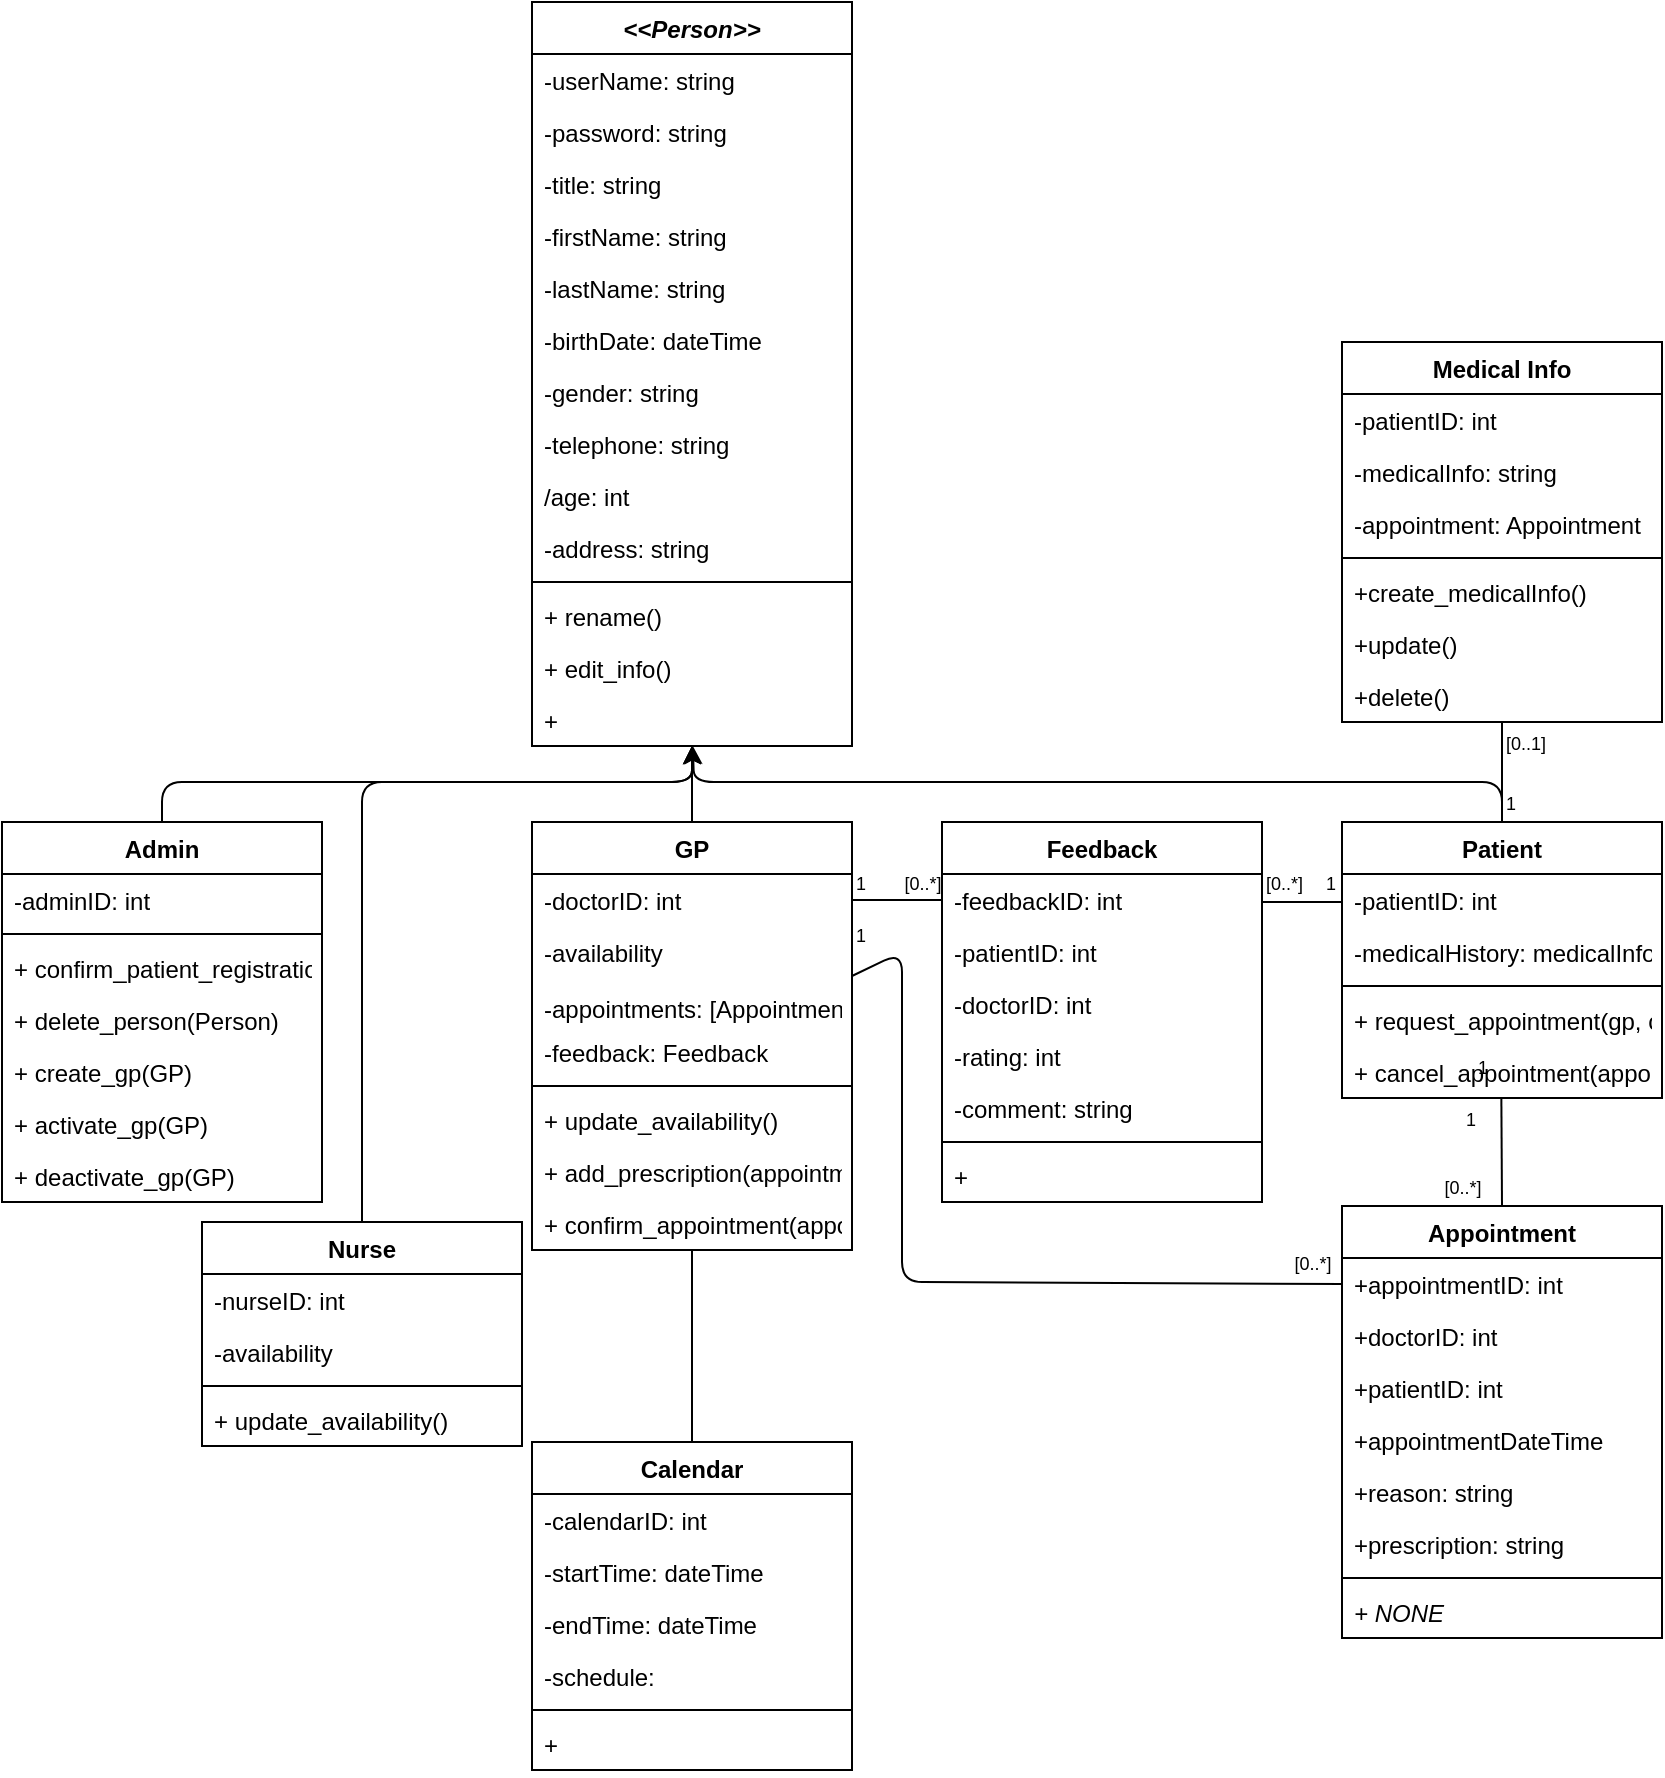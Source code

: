<mxfile version="13.10.0" type="github">
  <diagram id="R2lEEEUBdFMjLlhIrx00" name="Page-1">
    <mxGraphModel dx="603" dy="447" grid="1" gridSize="10" guides="1" tooltips="1" connect="1" arrows="1" fold="1" page="1" pageScale="1" pageWidth="850" pageHeight="1100" math="0" shadow="0" extFonts="Permanent Marker^https://fonts.googleapis.com/css?family=Permanent+Marker">
      <root>
        <mxCell id="0" />
        <mxCell id="1" parent="0" />
        <mxCell id="ISO1HyLjYhswVXc-tyXL-13" value="&lt;&lt;Person&gt;&gt;" style="swimlane;fontStyle=3;align=center;verticalAlign=top;childLayout=stackLayout;horizontal=1;startSize=26;horizontalStack=0;resizeParent=1;resizeParentMax=0;resizeLast=0;collapsible=1;marginBottom=0;" parent="1" vertex="1">
          <mxGeometry x="275" y="40" width="160" height="372" as="geometry" />
        </mxCell>
        <mxCell id="ISO1HyLjYhswVXc-tyXL-14" value="-userName: string" style="text;strokeColor=none;fillColor=none;align=left;verticalAlign=top;spacingLeft=4;spacingRight=4;overflow=hidden;rotatable=0;points=[[0,0.5],[1,0.5]];portConstraint=eastwest;" parent="ISO1HyLjYhswVXc-tyXL-13" vertex="1">
          <mxGeometry y="26" width="160" height="26" as="geometry" />
        </mxCell>
        <mxCell id="ISO1HyLjYhswVXc-tyXL-17" value="-password: string" style="text;strokeColor=none;fillColor=none;align=left;verticalAlign=top;spacingLeft=4;spacingRight=4;overflow=hidden;rotatable=0;points=[[0,0.5],[1,0.5]];portConstraint=eastwest;" parent="ISO1HyLjYhswVXc-tyXL-13" vertex="1">
          <mxGeometry y="52" width="160" height="26" as="geometry" />
        </mxCell>
        <mxCell id="ISO1HyLjYhswVXc-tyXL-18" value="-title: string" style="text;strokeColor=none;fillColor=none;align=left;verticalAlign=top;spacingLeft=4;spacingRight=4;overflow=hidden;rotatable=0;points=[[0,0.5],[1,0.5]];portConstraint=eastwest;" parent="ISO1HyLjYhswVXc-tyXL-13" vertex="1">
          <mxGeometry y="78" width="160" height="26" as="geometry" />
        </mxCell>
        <mxCell id="ISO1HyLjYhswVXc-tyXL-19" value="-firstName: string" style="text;strokeColor=none;fillColor=none;align=left;verticalAlign=top;spacingLeft=4;spacingRight=4;overflow=hidden;rotatable=0;points=[[0,0.5],[1,0.5]];portConstraint=eastwest;" parent="ISO1HyLjYhswVXc-tyXL-13" vertex="1">
          <mxGeometry y="104" width="160" height="26" as="geometry" />
        </mxCell>
        <mxCell id="ISO1HyLjYhswVXc-tyXL-20" value="-lastName: string" style="text;strokeColor=none;fillColor=none;align=left;verticalAlign=top;spacingLeft=4;spacingRight=4;overflow=hidden;rotatable=0;points=[[0,0.5],[1,0.5]];portConstraint=eastwest;" parent="ISO1HyLjYhswVXc-tyXL-13" vertex="1">
          <mxGeometry y="130" width="160" height="26" as="geometry" />
        </mxCell>
        <mxCell id="ISO1HyLjYhswVXc-tyXL-21" value="-birthDate: dateTime" style="text;strokeColor=none;fillColor=none;align=left;verticalAlign=top;spacingLeft=4;spacingRight=4;overflow=hidden;rotatable=0;points=[[0,0.5],[1,0.5]];portConstraint=eastwest;" parent="ISO1HyLjYhswVXc-tyXL-13" vertex="1">
          <mxGeometry y="156" width="160" height="26" as="geometry" />
        </mxCell>
        <mxCell id="ISO1HyLjYhswVXc-tyXL-22" value="-gender: string" style="text;strokeColor=none;fillColor=none;align=left;verticalAlign=top;spacingLeft=4;spacingRight=4;overflow=hidden;rotatable=0;points=[[0,0.5],[1,0.5]];portConstraint=eastwest;" parent="ISO1HyLjYhswVXc-tyXL-13" vertex="1">
          <mxGeometry y="182" width="160" height="26" as="geometry" />
        </mxCell>
        <mxCell id="ISO1HyLjYhswVXc-tyXL-23" value="-telephone: string" style="text;strokeColor=none;fillColor=none;align=left;verticalAlign=top;spacingLeft=4;spacingRight=4;overflow=hidden;rotatable=0;points=[[0,0.5],[1,0.5]];portConstraint=eastwest;" parent="ISO1HyLjYhswVXc-tyXL-13" vertex="1">
          <mxGeometry y="208" width="160" height="26" as="geometry" />
        </mxCell>
        <mxCell id="ISO1HyLjYhswVXc-tyXL-24" value="/age: int" style="text;strokeColor=none;fillColor=none;align=left;verticalAlign=top;spacingLeft=4;spacingRight=4;overflow=hidden;rotatable=0;points=[[0,0.5],[1,0.5]];portConstraint=eastwest;" parent="ISO1HyLjYhswVXc-tyXL-13" vertex="1">
          <mxGeometry y="234" width="160" height="26" as="geometry" />
        </mxCell>
        <mxCell id="ISO1HyLjYhswVXc-tyXL-25" value="-address: string" style="text;strokeColor=none;fillColor=none;align=left;verticalAlign=top;spacingLeft=4;spacingRight=4;overflow=hidden;rotatable=0;points=[[0,0.5],[1,0.5]];portConstraint=eastwest;" parent="ISO1HyLjYhswVXc-tyXL-13" vertex="1">
          <mxGeometry y="260" width="160" height="26" as="geometry" />
        </mxCell>
        <mxCell id="ISO1HyLjYhswVXc-tyXL-15" value="" style="line;strokeWidth=1;fillColor=none;align=left;verticalAlign=middle;spacingTop=-1;spacingLeft=3;spacingRight=3;rotatable=0;labelPosition=right;points=[];portConstraint=eastwest;" parent="ISO1HyLjYhswVXc-tyXL-13" vertex="1">
          <mxGeometry y="286" width="160" height="8" as="geometry" />
        </mxCell>
        <mxCell id="ISO1HyLjYhswVXc-tyXL-16" value="+ rename()" style="text;strokeColor=none;fillColor=none;align=left;verticalAlign=top;spacingLeft=4;spacingRight=4;overflow=hidden;rotatable=0;points=[[0,0.5],[1,0.5]];portConstraint=eastwest;" parent="ISO1HyLjYhswVXc-tyXL-13" vertex="1">
          <mxGeometry y="294" width="160" height="26" as="geometry" />
        </mxCell>
        <mxCell id="ISO1HyLjYhswVXc-tyXL-27" value="+ edit_info()" style="text;strokeColor=none;fillColor=none;align=left;verticalAlign=top;spacingLeft=4;spacingRight=4;overflow=hidden;rotatable=0;points=[[0,0.5],[1,0.5]];portConstraint=eastwest;" parent="ISO1HyLjYhswVXc-tyXL-13" vertex="1">
          <mxGeometry y="320" width="160" height="26" as="geometry" />
        </mxCell>
        <mxCell id="ISO1HyLjYhswVXc-tyXL-28" value="+" style="text;strokeColor=none;fillColor=none;align=left;verticalAlign=top;spacingLeft=4;spacingRight=4;overflow=hidden;rotatable=0;points=[[0,0.5],[1,0.5]];portConstraint=eastwest;" parent="ISO1HyLjYhswVXc-tyXL-13" vertex="1">
          <mxGeometry y="346" width="160" height="26" as="geometry" />
        </mxCell>
        <mxCell id="ISO1HyLjYhswVXc-tyXL-29" value="Admin" style="swimlane;fontStyle=1;align=center;verticalAlign=top;childLayout=stackLayout;horizontal=1;startSize=26;horizontalStack=0;resizeParent=1;resizeParentMax=0;resizeLast=0;collapsible=1;marginBottom=0;" parent="1" vertex="1">
          <mxGeometry x="10" y="450" width="160" height="190" as="geometry" />
        </mxCell>
        <mxCell id="ISO1HyLjYhswVXc-tyXL-30" value="-adminID: int" style="text;strokeColor=none;fillColor=none;align=left;verticalAlign=top;spacingLeft=4;spacingRight=4;overflow=hidden;rotatable=0;points=[[0,0.5],[1,0.5]];portConstraint=eastwest;" parent="ISO1HyLjYhswVXc-tyXL-29" vertex="1">
          <mxGeometry y="26" width="160" height="26" as="geometry" />
        </mxCell>
        <mxCell id="ISO1HyLjYhswVXc-tyXL-31" value="" style="line;strokeWidth=1;fillColor=none;align=left;verticalAlign=middle;spacingTop=-1;spacingLeft=3;spacingRight=3;rotatable=0;labelPosition=right;points=[];portConstraint=eastwest;" parent="ISO1HyLjYhswVXc-tyXL-29" vertex="1">
          <mxGeometry y="52" width="160" height="8" as="geometry" />
        </mxCell>
        <mxCell id="ISO1HyLjYhswVXc-tyXL-32" value="+ confirm_patient_registration&#xa;" style="text;strokeColor=none;fillColor=none;align=left;verticalAlign=top;spacingLeft=4;spacingRight=4;overflow=hidden;rotatable=0;points=[[0,0.5],[1,0.5]];portConstraint=eastwest;" parent="ISO1HyLjYhswVXc-tyXL-29" vertex="1">
          <mxGeometry y="60" width="160" height="26" as="geometry" />
        </mxCell>
        <mxCell id="ISO1HyLjYhswVXc-tyXL-57" value="+ delete_person(Person)&#xa;" style="text;strokeColor=none;fillColor=none;align=left;verticalAlign=top;spacingLeft=4;spacingRight=4;overflow=hidden;rotatable=0;points=[[0,0.5],[1,0.5]];portConstraint=eastwest;" parent="ISO1HyLjYhswVXc-tyXL-29" vertex="1">
          <mxGeometry y="86" width="160" height="26" as="geometry" />
        </mxCell>
        <mxCell id="ISO1HyLjYhswVXc-tyXL-56" value="+ create_gp(GP)&#xa;" style="text;strokeColor=none;fillColor=none;align=left;verticalAlign=top;spacingLeft=4;spacingRight=4;overflow=hidden;rotatable=0;points=[[0,0.5],[1,0.5]];portConstraint=eastwest;" parent="ISO1HyLjYhswVXc-tyXL-29" vertex="1">
          <mxGeometry y="112" width="160" height="26" as="geometry" />
        </mxCell>
        <mxCell id="se7y-rnL7MhL9CLbH7iy-3" value="+ activate_gp(GP)&#xa;" style="text;strokeColor=none;fillColor=none;align=left;verticalAlign=top;spacingLeft=4;spacingRight=4;overflow=hidden;rotatable=0;points=[[0,0.5],[1,0.5]];portConstraint=eastwest;" parent="ISO1HyLjYhswVXc-tyXL-29" vertex="1">
          <mxGeometry y="138" width="160" height="26" as="geometry" />
        </mxCell>
        <mxCell id="se7y-rnL7MhL9CLbH7iy-4" value="+ deactivate_gp(GP)&#xa;" style="text;strokeColor=none;fillColor=none;align=left;verticalAlign=top;spacingLeft=4;spacingRight=4;overflow=hidden;rotatable=0;points=[[0,0.5],[1,0.5]];portConstraint=eastwest;" parent="ISO1HyLjYhswVXc-tyXL-29" vertex="1">
          <mxGeometry y="164" width="160" height="26" as="geometry" />
        </mxCell>
        <mxCell id="ISO1HyLjYhswVXc-tyXL-33" value="GP" style="swimlane;fontStyle=1;align=center;verticalAlign=top;childLayout=stackLayout;horizontal=1;startSize=26;horizontalStack=0;resizeParent=1;resizeParentMax=0;resizeLast=0;collapsible=1;marginBottom=0;" parent="1" vertex="1">
          <mxGeometry x="275" y="450" width="160" height="214" as="geometry" />
        </mxCell>
        <mxCell id="ISO1HyLjYhswVXc-tyXL-34" value="-doctorID: int" style="text;strokeColor=none;fillColor=none;align=left;verticalAlign=top;spacingLeft=4;spacingRight=4;overflow=hidden;rotatable=0;points=[[0,0.5],[1,0.5]];portConstraint=eastwest;" parent="ISO1HyLjYhswVXc-tyXL-33" vertex="1">
          <mxGeometry y="26" width="160" height="26" as="geometry" />
        </mxCell>
        <mxCell id="ISO1HyLjYhswVXc-tyXL-69" value="-availability&#xa;&#xa;-appointments: [Appointment]&#xa;" style="text;strokeColor=none;fillColor=none;align=left;verticalAlign=top;spacingLeft=4;spacingRight=4;overflow=hidden;rotatable=0;points=[[0,0.5],[1,0.5]];portConstraint=eastwest;" parent="ISO1HyLjYhswVXc-tyXL-33" vertex="1">
          <mxGeometry y="52" width="160" height="50" as="geometry" />
        </mxCell>
        <mxCell id="se7y-rnL7MhL9CLbH7iy-7" value="-feedback: Feedback" style="text;strokeColor=none;fillColor=none;align=left;verticalAlign=top;spacingLeft=4;spacingRight=4;overflow=hidden;rotatable=0;points=[[0,0.5],[1,0.5]];portConstraint=eastwest;" parent="ISO1HyLjYhswVXc-tyXL-33" vertex="1">
          <mxGeometry y="102" width="160" height="26" as="geometry" />
        </mxCell>
        <mxCell id="ISO1HyLjYhswVXc-tyXL-35" value="" style="line;strokeWidth=1;fillColor=none;align=left;verticalAlign=middle;spacingTop=-1;spacingLeft=3;spacingRight=3;rotatable=0;labelPosition=right;points=[];portConstraint=eastwest;" parent="ISO1HyLjYhswVXc-tyXL-33" vertex="1">
          <mxGeometry y="128" width="160" height="8" as="geometry" />
        </mxCell>
        <mxCell id="ISO1HyLjYhswVXc-tyXL-36" value="+ update_availability()" style="text;strokeColor=none;fillColor=none;align=left;verticalAlign=top;spacingLeft=4;spacingRight=4;overflow=hidden;rotatable=0;points=[[0,0.5],[1,0.5]];portConstraint=eastwest;" parent="ISO1HyLjYhswVXc-tyXL-33" vertex="1">
          <mxGeometry y="136" width="160" height="26" as="geometry" />
        </mxCell>
        <mxCell id="se7y-rnL7MhL9CLbH7iy-2" value="+ add_prescription(appointment)" style="text;strokeColor=none;fillColor=none;align=left;verticalAlign=top;spacingLeft=4;spacingRight=4;overflow=hidden;rotatable=0;points=[[0,0.5],[1,0.5]];portConstraint=eastwest;" parent="ISO1HyLjYhswVXc-tyXL-33" vertex="1">
          <mxGeometry y="162" width="160" height="26" as="geometry" />
        </mxCell>
        <mxCell id="se7y-rnL7MhL9CLbH7iy-5" value="+ confirm_appointment(appointment)" style="text;strokeColor=none;fillColor=none;align=left;verticalAlign=top;spacingLeft=4;spacingRight=4;overflow=hidden;rotatable=0;points=[[0,0.5],[1,0.5]];portConstraint=eastwest;" parent="ISO1HyLjYhswVXc-tyXL-33" vertex="1">
          <mxGeometry y="188" width="160" height="26" as="geometry" />
        </mxCell>
        <mxCell id="ISO1HyLjYhswVXc-tyXL-37" value="Patient" style="swimlane;fontStyle=1;align=center;verticalAlign=top;childLayout=stackLayout;horizontal=1;startSize=26;horizontalStack=0;resizeParent=1;resizeParentMax=0;resizeLast=0;collapsible=1;marginBottom=0;" parent="1" vertex="1">
          <mxGeometry x="680" y="450" width="160" height="138" as="geometry" />
        </mxCell>
        <mxCell id="ISO1HyLjYhswVXc-tyXL-38" value="-patientID: int" style="text;strokeColor=none;fillColor=none;align=left;verticalAlign=top;spacingLeft=4;spacingRight=4;overflow=hidden;rotatable=0;points=[[0,0.5],[1,0.5]];portConstraint=eastwest;" parent="ISO1HyLjYhswVXc-tyXL-37" vertex="1">
          <mxGeometry y="26" width="160" height="26" as="geometry" />
        </mxCell>
        <mxCell id="6ONsAraLDPCB3ob8Wb5f-9" value="-medicalHistory: medicalInfo" style="text;strokeColor=none;fillColor=none;align=left;verticalAlign=top;spacingLeft=4;spacingRight=4;overflow=hidden;rotatable=0;points=[[0,0.5],[1,0.5]];portConstraint=eastwest;" parent="ISO1HyLjYhswVXc-tyXL-37" vertex="1">
          <mxGeometry y="52" width="160" height="26" as="geometry" />
        </mxCell>
        <mxCell id="ISO1HyLjYhswVXc-tyXL-39" value="" style="line;strokeWidth=1;fillColor=none;align=left;verticalAlign=middle;spacingTop=-1;spacingLeft=3;spacingRight=3;rotatable=0;labelPosition=right;points=[];portConstraint=eastwest;" parent="ISO1HyLjYhswVXc-tyXL-37" vertex="1">
          <mxGeometry y="78" width="160" height="8" as="geometry" />
        </mxCell>
        <mxCell id="ISO1HyLjYhswVXc-tyXL-40" value="+ request_appointment(gp, calendar, reason)" style="text;strokeColor=none;fillColor=none;align=left;verticalAlign=top;spacingLeft=4;spacingRight=4;overflow=hidden;rotatable=0;points=[[0,0.5],[1,0.5]];portConstraint=eastwest;" parent="ISO1HyLjYhswVXc-tyXL-37" vertex="1">
          <mxGeometry y="86" width="160" height="26" as="geometry" />
        </mxCell>
        <mxCell id="ISO1HyLjYhswVXc-tyXL-68" value="+ cancel_appointment(appointmentID)" style="text;strokeColor=none;fillColor=none;align=left;verticalAlign=top;spacingLeft=4;spacingRight=4;overflow=hidden;rotatable=0;points=[[0,0.5],[1,0.5]];portConstraint=eastwest;" parent="ISO1HyLjYhswVXc-tyXL-37" vertex="1">
          <mxGeometry y="112" width="160" height="26" as="geometry" />
        </mxCell>
        <mxCell id="ISO1HyLjYhswVXc-tyXL-41" value="Calendar" style="swimlane;fontStyle=1;align=center;verticalAlign=top;childLayout=stackLayout;horizontal=1;startSize=26;horizontalStack=0;resizeParent=1;resizeParentMax=0;resizeLast=0;collapsible=1;marginBottom=0;" parent="1" vertex="1">
          <mxGeometry x="275" y="760" width="160" height="164" as="geometry" />
        </mxCell>
        <mxCell id="ISO1HyLjYhswVXc-tyXL-42" value="-calendarID: int" style="text;strokeColor=none;fillColor=none;align=left;verticalAlign=top;spacingLeft=4;spacingRight=4;overflow=hidden;rotatable=0;points=[[0,0.5],[1,0.5]];portConstraint=eastwest;" parent="ISO1HyLjYhswVXc-tyXL-41" vertex="1">
          <mxGeometry y="26" width="160" height="26" as="geometry" />
        </mxCell>
        <mxCell id="ISO1HyLjYhswVXc-tyXL-61" value="-startTime: dateTime" style="text;strokeColor=none;fillColor=none;align=left;verticalAlign=top;spacingLeft=4;spacingRight=4;overflow=hidden;rotatable=0;points=[[0,0.5],[1,0.5]];portConstraint=eastwest;" parent="ISO1HyLjYhswVXc-tyXL-41" vertex="1">
          <mxGeometry y="52" width="160" height="26" as="geometry" />
        </mxCell>
        <mxCell id="ISO1HyLjYhswVXc-tyXL-62" value="-endTime: dateTime" style="text;strokeColor=none;fillColor=none;align=left;verticalAlign=top;spacingLeft=4;spacingRight=4;overflow=hidden;rotatable=0;points=[[0,0.5],[1,0.5]];portConstraint=eastwest;" parent="ISO1HyLjYhswVXc-tyXL-41" vertex="1">
          <mxGeometry y="78" width="160" height="26" as="geometry" />
        </mxCell>
        <mxCell id="6ONsAraLDPCB3ob8Wb5f-26" value="-schedule:" style="text;strokeColor=none;fillColor=none;align=left;verticalAlign=top;spacingLeft=4;spacingRight=4;overflow=hidden;rotatable=0;points=[[0,0.5],[1,0.5]];portConstraint=eastwest;" parent="ISO1HyLjYhswVXc-tyXL-41" vertex="1">
          <mxGeometry y="104" width="160" height="26" as="geometry" />
        </mxCell>
        <mxCell id="ISO1HyLjYhswVXc-tyXL-43" value="" style="line;strokeWidth=1;fillColor=none;align=left;verticalAlign=middle;spacingTop=-1;spacingLeft=3;spacingRight=3;rotatable=0;labelPosition=right;points=[];portConstraint=eastwest;" parent="ISO1HyLjYhswVXc-tyXL-41" vertex="1">
          <mxGeometry y="130" width="160" height="8" as="geometry" />
        </mxCell>
        <mxCell id="ISO1HyLjYhswVXc-tyXL-44" value="+" style="text;strokeColor=none;fillColor=none;align=left;verticalAlign=top;spacingLeft=4;spacingRight=4;overflow=hidden;rotatable=0;points=[[0,0.5],[1,0.5]];portConstraint=eastwest;" parent="ISO1HyLjYhswVXc-tyXL-41" vertex="1">
          <mxGeometry y="138" width="160" height="26" as="geometry" />
        </mxCell>
        <mxCell id="ISO1HyLjYhswVXc-tyXL-45" value="Appointment" style="swimlane;fontStyle=1;align=center;verticalAlign=top;childLayout=stackLayout;horizontal=1;startSize=26;horizontalStack=0;resizeParent=1;resizeParentMax=0;resizeLast=0;collapsible=1;marginBottom=0;" parent="1" vertex="1">
          <mxGeometry x="680" y="642" width="160" height="216" as="geometry" />
        </mxCell>
        <mxCell id="ISO1HyLjYhswVXc-tyXL-46" value="+appointmentID: int" style="text;strokeColor=none;fillColor=none;align=left;verticalAlign=top;spacingLeft=4;spacingRight=4;overflow=hidden;rotatable=0;points=[[0,0.5],[1,0.5]];portConstraint=eastwest;" parent="ISO1HyLjYhswVXc-tyXL-45" vertex="1">
          <mxGeometry y="26" width="160" height="26" as="geometry" />
        </mxCell>
        <mxCell id="ISO1HyLjYhswVXc-tyXL-83" value="+doctorID: int" style="text;strokeColor=none;fillColor=none;align=left;verticalAlign=top;spacingLeft=4;spacingRight=4;overflow=hidden;rotatable=0;points=[[0,0.5],[1,0.5]];portConstraint=eastwest;" parent="ISO1HyLjYhswVXc-tyXL-45" vertex="1">
          <mxGeometry y="52" width="160" height="26" as="geometry" />
        </mxCell>
        <mxCell id="ISO1HyLjYhswVXc-tyXL-84" value="+patientID: int" style="text;strokeColor=none;fillColor=none;align=left;verticalAlign=top;spacingLeft=4;spacingRight=4;overflow=hidden;rotatable=0;points=[[0,0.5],[1,0.5]];portConstraint=eastwest;" parent="ISO1HyLjYhswVXc-tyXL-45" vertex="1">
          <mxGeometry y="78" width="160" height="26" as="geometry" />
        </mxCell>
        <mxCell id="ISO1HyLjYhswVXc-tyXL-85" value="+appointmentDateTime" style="text;strokeColor=none;fillColor=none;align=left;verticalAlign=top;spacingLeft=4;spacingRight=4;overflow=hidden;rotatable=0;points=[[0,0.5],[1,0.5]];portConstraint=eastwest;" parent="ISO1HyLjYhswVXc-tyXL-45" vertex="1">
          <mxGeometry y="104" width="160" height="26" as="geometry" />
        </mxCell>
        <mxCell id="6ONsAraLDPCB3ob8Wb5f-15" value="+reason: string" style="text;strokeColor=none;fillColor=none;align=left;verticalAlign=top;spacingLeft=4;spacingRight=4;overflow=hidden;rotatable=0;points=[[0,0.5],[1,0.5]];portConstraint=eastwest;" parent="ISO1HyLjYhswVXc-tyXL-45" vertex="1">
          <mxGeometry y="130" width="160" height="26" as="geometry" />
        </mxCell>
        <mxCell id="6ONsAraLDPCB3ob8Wb5f-25" value="+prescription: string" style="text;strokeColor=none;fillColor=none;align=left;verticalAlign=top;spacingLeft=4;spacingRight=4;overflow=hidden;rotatable=0;points=[[0,0.5],[1,0.5]];portConstraint=eastwest;" parent="ISO1HyLjYhswVXc-tyXL-45" vertex="1">
          <mxGeometry y="156" width="160" height="26" as="geometry" />
        </mxCell>
        <mxCell id="ISO1HyLjYhswVXc-tyXL-47" value="" style="line;strokeWidth=1;fillColor=none;align=left;verticalAlign=middle;spacingTop=-1;spacingLeft=3;spacingRight=3;rotatable=0;labelPosition=right;points=[];portConstraint=eastwest;" parent="ISO1HyLjYhswVXc-tyXL-45" vertex="1">
          <mxGeometry y="182" width="160" height="8" as="geometry" />
        </mxCell>
        <mxCell id="se7y-rnL7MhL9CLbH7iy-6" value="+ NONE" style="text;strokeColor=none;fillColor=none;align=left;verticalAlign=top;spacingLeft=4;spacingRight=4;overflow=hidden;rotatable=0;points=[[0,0.5],[1,0.5]];portConstraint=eastwest;fontStyle=2" parent="ISO1HyLjYhswVXc-tyXL-45" vertex="1">
          <mxGeometry y="190" width="160" height="26" as="geometry" />
        </mxCell>
        <mxCell id="ISO1HyLjYhswVXc-tyXL-50" value="" style="endArrow=classic;html=1;exitX=0.5;exitY=0;exitDx=0;exitDy=0;" parent="1" source="ISO1HyLjYhswVXc-tyXL-29" target="ISO1HyLjYhswVXc-tyXL-28" edge="1">
          <mxGeometry width="50" height="50" relative="1" as="geometry">
            <mxPoint x="500" y="420" as="sourcePoint" />
            <mxPoint x="640" y="400" as="targetPoint" />
            <Array as="points">
              <mxPoint x="90" y="430" />
              <mxPoint x="355" y="430" />
            </Array>
          </mxGeometry>
        </mxCell>
        <mxCell id="ISO1HyLjYhswVXc-tyXL-52" value="" style="endArrow=classic;html=1;exitX=0.5;exitY=0;exitDx=0;exitDy=0;" parent="1" source="ISO1HyLjYhswVXc-tyXL-33" target="ISO1HyLjYhswVXc-tyXL-28" edge="1">
          <mxGeometry width="50" height="50" relative="1" as="geometry">
            <mxPoint x="450" y="380" as="sourcePoint" />
            <mxPoint x="500" y="330" as="targetPoint" />
          </mxGeometry>
        </mxCell>
        <mxCell id="ISO1HyLjYhswVXc-tyXL-54" value="" style="endArrow=classic;html=1;exitX=0.5;exitY=0;exitDx=0;exitDy=0;" parent="1" source="ISO1HyLjYhswVXc-tyXL-37" target="ISO1HyLjYhswVXc-tyXL-28" edge="1">
          <mxGeometry width="50" height="50" relative="1" as="geometry">
            <mxPoint x="190" y="450" as="sourcePoint" />
            <mxPoint x="400" y="420" as="targetPoint" />
            <Array as="points">
              <mxPoint x="760" y="430" />
              <mxPoint x="356" y="430" />
            </Array>
          </mxGeometry>
        </mxCell>
        <mxCell id="ISO1HyLjYhswVXc-tyXL-58" value="" style="endArrow=none;html=1;exitX=0.5;exitY=0;exitDx=0;exitDy=0;entryX=0.498;entryY=1.012;entryDx=0;entryDy=0;entryPerimeter=0;" parent="1" source="ISO1HyLjYhswVXc-tyXL-45" target="ISO1HyLjYhswVXc-tyXL-68" edge="1">
          <mxGeometry width="50" height="50" relative="1" as="geometry">
            <mxPoint x="490" y="572" as="sourcePoint" />
            <mxPoint x="760" y="614" as="targetPoint" />
          </mxGeometry>
        </mxCell>
        <mxCell id="ISO1HyLjYhswVXc-tyXL-59" value="&lt;font style=&quot;font-size: 9px&quot;&gt;[0..*]&lt;/font&gt;" style="text;html=1;align=center;verticalAlign=middle;resizable=0;points=[];autosize=1;" parent="1" vertex="1">
          <mxGeometry x="725" y="622" width="30" height="20" as="geometry" />
        </mxCell>
        <mxCell id="ISO1HyLjYhswVXc-tyXL-60" value="&lt;font style=&quot;font-size: 9px&quot;&gt;1&lt;/font&gt;" style="text;html=1;align=center;verticalAlign=middle;resizable=0;points=[];autosize=1;" parent="1" vertex="1">
          <mxGeometry x="740" y="562" width="20" height="20" as="geometry" />
        </mxCell>
        <mxCell id="ISO1HyLjYhswVXc-tyXL-63" value="" style="endArrow=none;html=1;exitX=0.5;exitY=0;exitDx=0;exitDy=0;entryX=0.5;entryY=1;entryDx=0;entryDy=0;" parent="1" source="ISO1HyLjYhswVXc-tyXL-41" target="ISO1HyLjYhswVXc-tyXL-33" edge="1">
          <mxGeometry width="50" height="50" relative="1" as="geometry">
            <mxPoint x="580" y="600" as="sourcePoint" />
            <mxPoint x="580" y="546" as="targetPoint" />
          </mxGeometry>
        </mxCell>
        <mxCell id="ISO1HyLjYhswVXc-tyXL-64" value="Feedback" style="swimlane;fontStyle=1;align=center;verticalAlign=top;childLayout=stackLayout;horizontal=1;startSize=26;horizontalStack=0;resizeParent=1;resizeParentMax=0;resizeLast=0;collapsible=1;marginBottom=0;" parent="1" vertex="1">
          <mxGeometry x="480" y="450" width="160" height="190" as="geometry" />
        </mxCell>
        <mxCell id="ISO1HyLjYhswVXc-tyXL-65" value="-feedbackID: int" style="text;strokeColor=none;fillColor=none;align=left;verticalAlign=top;spacingLeft=4;spacingRight=4;overflow=hidden;rotatable=0;points=[[0,0.5],[1,0.5]];portConstraint=eastwest;" parent="ISO1HyLjYhswVXc-tyXL-64" vertex="1">
          <mxGeometry y="26" width="160" height="26" as="geometry" />
        </mxCell>
        <mxCell id="ISO1HyLjYhswVXc-tyXL-70" value="-patientID: int" style="text;strokeColor=none;fillColor=none;align=left;verticalAlign=top;spacingLeft=4;spacingRight=4;overflow=hidden;rotatable=0;points=[[0,0.5],[1,0.5]];portConstraint=eastwest;" parent="ISO1HyLjYhswVXc-tyXL-64" vertex="1">
          <mxGeometry y="52" width="160" height="26" as="geometry" />
        </mxCell>
        <mxCell id="ISO1HyLjYhswVXc-tyXL-71" value="-doctorID: int" style="text;strokeColor=none;fillColor=none;align=left;verticalAlign=top;spacingLeft=4;spacingRight=4;overflow=hidden;rotatable=0;points=[[0,0.5],[1,0.5]];portConstraint=eastwest;" parent="ISO1HyLjYhswVXc-tyXL-64" vertex="1">
          <mxGeometry y="78" width="160" height="26" as="geometry" />
        </mxCell>
        <mxCell id="ISO1HyLjYhswVXc-tyXL-72" value="-rating: int" style="text;strokeColor=none;fillColor=none;align=left;verticalAlign=top;spacingLeft=4;spacingRight=4;overflow=hidden;rotatable=0;points=[[0,0.5],[1,0.5]];portConstraint=eastwest;" parent="ISO1HyLjYhswVXc-tyXL-64" vertex="1">
          <mxGeometry y="104" width="160" height="26" as="geometry" />
        </mxCell>
        <mxCell id="ISO1HyLjYhswVXc-tyXL-73" value="-comment: string" style="text;strokeColor=none;fillColor=none;align=left;verticalAlign=top;spacingLeft=4;spacingRight=4;overflow=hidden;rotatable=0;points=[[0,0.5],[1,0.5]];portConstraint=eastwest;" parent="ISO1HyLjYhswVXc-tyXL-64" vertex="1">
          <mxGeometry y="130" width="160" height="26" as="geometry" />
        </mxCell>
        <mxCell id="ISO1HyLjYhswVXc-tyXL-66" value="" style="line;strokeWidth=1;fillColor=none;align=left;verticalAlign=middle;spacingTop=-1;spacingLeft=3;spacingRight=3;rotatable=0;labelPosition=right;points=[];portConstraint=eastwest;" parent="ISO1HyLjYhswVXc-tyXL-64" vertex="1">
          <mxGeometry y="156" width="160" height="8" as="geometry" />
        </mxCell>
        <mxCell id="ISO1HyLjYhswVXc-tyXL-67" value="+" style="text;strokeColor=none;fillColor=none;align=left;verticalAlign=top;spacingLeft=4;spacingRight=4;overflow=hidden;rotatable=0;points=[[0,0.5],[1,0.5]];portConstraint=eastwest;" parent="ISO1HyLjYhswVXc-tyXL-64" vertex="1">
          <mxGeometry y="164" width="160" height="26" as="geometry" />
        </mxCell>
        <mxCell id="ISO1HyLjYhswVXc-tyXL-77" value="" style="endArrow=none;html=1;entryX=1;entryY=0.5;entryDx=0;entryDy=0;exitX=0;exitY=0.5;exitDx=0;exitDy=0;" parent="1" source="ISO1HyLjYhswVXc-tyXL-65" target="ISO1HyLjYhswVXc-tyXL-34" edge="1">
          <mxGeometry width="50" height="50" relative="1" as="geometry">
            <mxPoint x="470" y="500" as="sourcePoint" />
            <mxPoint x="450" y="480" as="targetPoint" />
          </mxGeometry>
        </mxCell>
        <mxCell id="ISO1HyLjYhswVXc-tyXL-78" value="" style="endArrow=none;html=1;entryX=1;entryY=0.5;entryDx=0;entryDy=0;" parent="1" edge="1">
          <mxGeometry width="50" height="50" relative="1" as="geometry">
            <mxPoint x="680" y="490" as="sourcePoint" />
            <mxPoint x="640" y="490.0" as="targetPoint" />
          </mxGeometry>
        </mxCell>
        <mxCell id="ISO1HyLjYhswVXc-tyXL-79" value="&lt;font style=&quot;font-size: 9px&quot;&gt;[0..*]&lt;/font&gt;" style="text;html=1;align=center;verticalAlign=middle;resizable=0;points=[];autosize=1;" parent="1" vertex="1">
          <mxGeometry x="455" y="470" width="30" height="20" as="geometry" />
        </mxCell>
        <mxCell id="ISO1HyLjYhswVXc-tyXL-80" value="&lt;font style=&quot;font-size: 9px&quot;&gt;1&lt;/font&gt;" style="text;html=1;align=left;verticalAlign=middle;resizable=0;points=[];autosize=1;" parent="1" vertex="1">
          <mxGeometry x="435" y="470" width="20" height="20" as="geometry" />
        </mxCell>
        <mxCell id="ISO1HyLjYhswVXc-tyXL-81" value="&lt;font style=&quot;font-size: 9px&quot;&gt;1&lt;/font&gt;" style="text;html=1;align=left;verticalAlign=middle;resizable=0;points=[];autosize=1;" parent="1" vertex="1">
          <mxGeometry x="670" y="470" width="20" height="20" as="geometry" />
        </mxCell>
        <mxCell id="ISO1HyLjYhswVXc-tyXL-82" value="&lt;font style=&quot;font-size: 9px&quot;&gt;[0..*]&lt;/font&gt;" style="text;html=1;align=left;verticalAlign=middle;resizable=0;points=[];autosize=1;" parent="1" vertex="1">
          <mxGeometry x="640" y="470" width="30" height="20" as="geometry" />
        </mxCell>
        <mxCell id="ISO1HyLjYhswVXc-tyXL-87" value="" style="endArrow=none;html=1;entryX=0;entryY=0.5;entryDx=0;entryDy=0;exitX=1;exitY=0.5;exitDx=0;exitDy=0;" parent="1" source="ISO1HyLjYhswVXc-tyXL-69" target="ISO1HyLjYhswVXc-tyXL-46" edge="1">
          <mxGeometry width="50" height="50" relative="1" as="geometry">
            <mxPoint x="440" y="660" as="sourcePoint" />
            <mxPoint x="510" y="630" as="targetPoint" />
            <Array as="points">
              <mxPoint x="460" y="515" />
              <mxPoint x="460" y="680" />
            </Array>
          </mxGeometry>
        </mxCell>
        <mxCell id="ISO1HyLjYhswVXc-tyXL-88" value="&lt;font style=&quot;font-size: 9px&quot;&gt;[0..*]&lt;/font&gt;" style="text;html=1;align=center;verticalAlign=middle;resizable=0;points=[];autosize=1;" parent="1" vertex="1">
          <mxGeometry x="650" y="660" width="30" height="20" as="geometry" />
        </mxCell>
        <mxCell id="ISO1HyLjYhswVXc-tyXL-89" value="&lt;font style=&quot;font-size: 9px&quot;&gt;1&lt;/font&gt;" style="text;html=1;align=left;verticalAlign=middle;resizable=0;points=[];autosize=1;" parent="1" vertex="1">
          <mxGeometry x="435" y="496" width="20" height="20" as="geometry" />
        </mxCell>
        <mxCell id="6ONsAraLDPCB3ob8Wb5f-2" value="" style="endArrow=none;html=1;exitX=0.5;exitY=0;exitDx=0;exitDy=0;" parent="1" source="ISO1HyLjYhswVXc-tyXL-37" edge="1">
          <mxGeometry width="50" height="50" relative="1" as="geometry">
            <mxPoint x="760" y="394" as="sourcePoint" />
            <mxPoint x="760" y="400" as="targetPoint" />
          </mxGeometry>
        </mxCell>
        <mxCell id="6ONsAraLDPCB3ob8Wb5f-3" value="Medical Info" style="swimlane;fontStyle=1;align=center;verticalAlign=top;childLayout=stackLayout;horizontal=1;startSize=26;horizontalStack=0;resizeParent=1;resizeParentMax=0;resizeLast=0;collapsible=1;marginBottom=0;" parent="1" vertex="1">
          <mxGeometry x="680" y="210" width="160" height="190" as="geometry" />
        </mxCell>
        <mxCell id="6ONsAraLDPCB3ob8Wb5f-4" value="-patientID: int" style="text;strokeColor=none;fillColor=none;align=left;verticalAlign=top;spacingLeft=4;spacingRight=4;overflow=hidden;rotatable=0;points=[[0,0.5],[1,0.5]];portConstraint=eastwest;" parent="6ONsAraLDPCB3ob8Wb5f-3" vertex="1">
          <mxGeometry y="26" width="160" height="26" as="geometry" />
        </mxCell>
        <mxCell id="6ONsAraLDPCB3ob8Wb5f-5" value="-medicalInfo: string&#xa;" style="text;strokeColor=none;fillColor=none;align=left;verticalAlign=top;spacingLeft=4;spacingRight=4;overflow=hidden;rotatable=0;points=[[0,0.5],[1,0.5]];portConstraint=eastwest;" parent="6ONsAraLDPCB3ob8Wb5f-3" vertex="1">
          <mxGeometry y="52" width="160" height="26" as="geometry" />
        </mxCell>
        <mxCell id="6ONsAraLDPCB3ob8Wb5f-6" value="-appointment: Appointment" style="text;strokeColor=none;fillColor=none;align=left;verticalAlign=top;spacingLeft=4;spacingRight=4;overflow=hidden;rotatable=0;points=[[0,0.5],[1,0.5]];portConstraint=eastwest;" parent="6ONsAraLDPCB3ob8Wb5f-3" vertex="1">
          <mxGeometry y="78" width="160" height="26" as="geometry" />
        </mxCell>
        <mxCell id="6ONsAraLDPCB3ob8Wb5f-7" value="" style="line;strokeWidth=1;fillColor=none;align=left;verticalAlign=middle;spacingTop=-1;spacingLeft=3;spacingRight=3;rotatable=0;labelPosition=right;points=[];portConstraint=eastwest;" parent="6ONsAraLDPCB3ob8Wb5f-3" vertex="1">
          <mxGeometry y="104" width="160" height="8" as="geometry" />
        </mxCell>
        <mxCell id="6ONsAraLDPCB3ob8Wb5f-8" value="+create_medicalInfo()" style="text;strokeColor=none;fillColor=none;align=left;verticalAlign=top;spacingLeft=4;spacingRight=4;overflow=hidden;rotatable=0;points=[[0,0.5],[1,0.5]];portConstraint=eastwest;" parent="6ONsAraLDPCB3ob8Wb5f-3" vertex="1">
          <mxGeometry y="112" width="160" height="26" as="geometry" />
        </mxCell>
        <mxCell id="6ONsAraLDPCB3ob8Wb5f-10" value="+update()&#xa;" style="text;strokeColor=none;fillColor=none;align=left;verticalAlign=top;spacingLeft=4;spacingRight=4;overflow=hidden;rotatable=0;points=[[0,0.5],[1,0.5]];portConstraint=eastwest;" parent="6ONsAraLDPCB3ob8Wb5f-3" vertex="1">
          <mxGeometry y="138" width="160" height="26" as="geometry" />
        </mxCell>
        <mxCell id="6ONsAraLDPCB3ob8Wb5f-11" value="+delete()" style="text;strokeColor=none;fillColor=none;align=left;verticalAlign=top;spacingLeft=4;spacingRight=4;overflow=hidden;rotatable=0;points=[[0,0.5],[1,0.5]];portConstraint=eastwest;" parent="6ONsAraLDPCB3ob8Wb5f-3" vertex="1">
          <mxGeometry y="164" width="160" height="26" as="geometry" />
        </mxCell>
        <mxCell id="6ONsAraLDPCB3ob8Wb5f-13" value="&lt;font style=&quot;font-size: 9px&quot;&gt;[0..1]&lt;/font&gt;" style="text;html=1;align=left;verticalAlign=middle;resizable=0;points=[];autosize=1;" parent="1" vertex="1">
          <mxGeometry x="760" y="400" width="40" height="20" as="geometry" />
        </mxCell>
        <mxCell id="6ONsAraLDPCB3ob8Wb5f-14" value="&lt;font style=&quot;font-size: 9px&quot;&gt;1&lt;/font&gt;" style="text;html=1;align=left;verticalAlign=middle;resizable=0;points=[];autosize=1;" parent="1" vertex="1">
          <mxGeometry x="760" y="430" width="20" height="20" as="geometry" />
        </mxCell>
        <mxCell id="6ONsAraLDPCB3ob8Wb5f-16" value="&lt;font style=&quot;font-size: 9px&quot;&gt;1&lt;/font&gt;" style="text;html=1;align=left;verticalAlign=middle;resizable=0;points=[];autosize=1;" parent="1" vertex="1">
          <mxGeometry x="740" y="588" width="20" height="20" as="geometry" />
        </mxCell>
        <mxCell id="6ONsAraLDPCB3ob8Wb5f-18" value="Nurse" style="swimlane;fontStyle=1;align=center;verticalAlign=top;childLayout=stackLayout;horizontal=1;startSize=26;horizontalStack=0;resizeParent=1;resizeParentMax=0;resizeLast=0;collapsible=1;marginBottom=0;" parent="1" vertex="1">
          <mxGeometry x="110" y="650" width="160" height="112" as="geometry" />
        </mxCell>
        <mxCell id="6ONsAraLDPCB3ob8Wb5f-19" value="-nurseID: int" style="text;strokeColor=none;fillColor=none;align=left;verticalAlign=top;spacingLeft=4;spacingRight=4;overflow=hidden;rotatable=0;points=[[0,0.5],[1,0.5]];portConstraint=eastwest;" parent="6ONsAraLDPCB3ob8Wb5f-18" vertex="1">
          <mxGeometry y="26" width="160" height="26" as="geometry" />
        </mxCell>
        <mxCell id="6ONsAraLDPCB3ob8Wb5f-20" value="-availability" style="text;strokeColor=none;fillColor=none;align=left;verticalAlign=top;spacingLeft=4;spacingRight=4;overflow=hidden;rotatable=0;points=[[0,0.5],[1,0.5]];portConstraint=eastwest;" parent="6ONsAraLDPCB3ob8Wb5f-18" vertex="1">
          <mxGeometry y="52" width="160" height="26" as="geometry" />
        </mxCell>
        <mxCell id="6ONsAraLDPCB3ob8Wb5f-21" value="" style="line;strokeWidth=1;fillColor=none;align=left;verticalAlign=middle;spacingTop=-1;spacingLeft=3;spacingRight=3;rotatable=0;labelPosition=right;points=[];portConstraint=eastwest;" parent="6ONsAraLDPCB3ob8Wb5f-18" vertex="1">
          <mxGeometry y="78" width="160" height="8" as="geometry" />
        </mxCell>
        <mxCell id="6ONsAraLDPCB3ob8Wb5f-22" value="+ update_availability()" style="text;strokeColor=none;fillColor=none;align=left;verticalAlign=top;spacingLeft=4;spacingRight=4;overflow=hidden;rotatable=0;points=[[0,0.5],[1,0.5]];portConstraint=eastwest;" parent="6ONsAraLDPCB3ob8Wb5f-18" vertex="1">
          <mxGeometry y="86" width="160" height="26" as="geometry" />
        </mxCell>
        <mxCell id="6ONsAraLDPCB3ob8Wb5f-23" value="" style="endArrow=classic;html=1;exitX=0.5;exitY=0;exitDx=0;exitDy=0;" parent="1" source="6ONsAraLDPCB3ob8Wb5f-18" target="ISO1HyLjYhswVXc-tyXL-28" edge="1">
          <mxGeometry width="50" height="50" relative="1" as="geometry">
            <mxPoint x="100" y="460" as="sourcePoint" />
            <mxPoint x="330" y="430" as="targetPoint" />
            <Array as="points">
              <mxPoint x="190" y="430" />
              <mxPoint x="355" y="430" />
            </Array>
          </mxGeometry>
        </mxCell>
      </root>
    </mxGraphModel>
  </diagram>
</mxfile>
